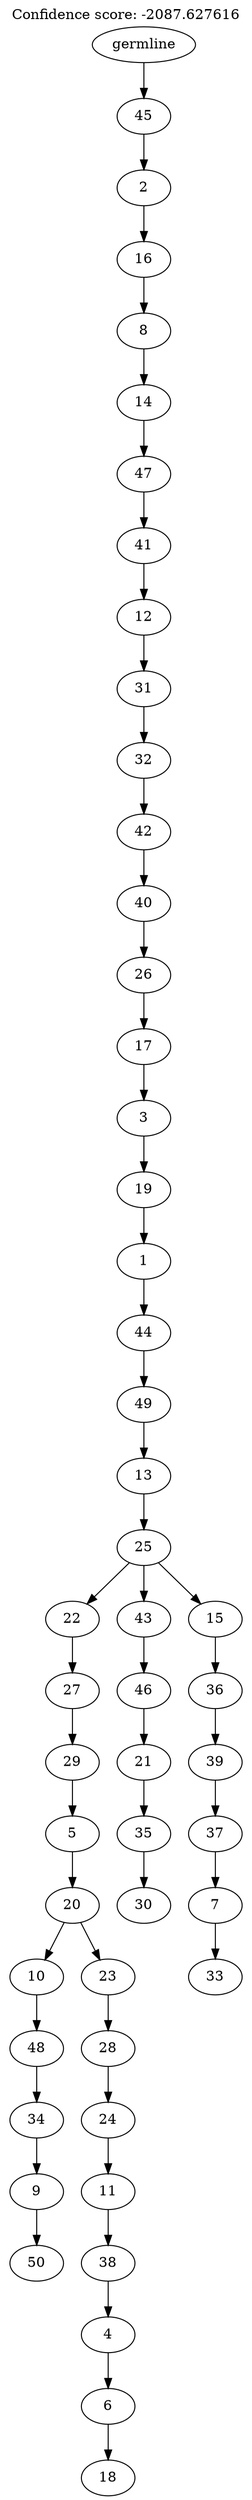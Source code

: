 digraph g {
	"49" -> "50";
	"50" [label="50"];
	"48" -> "49";
	"49" [label="9"];
	"47" -> "48";
	"48" [label="34"];
	"46" -> "47";
	"47" [label="48"];
	"44" -> "45";
	"45" [label="18"];
	"43" -> "44";
	"44" [label="6"];
	"42" -> "43";
	"43" [label="4"];
	"41" -> "42";
	"42" [label="38"];
	"40" -> "41";
	"41" [label="11"];
	"39" -> "40";
	"40" [label="24"];
	"38" -> "39";
	"39" [label="28"];
	"37" -> "38";
	"38" [label="23"];
	"37" -> "46";
	"46" [label="10"];
	"36" -> "37";
	"37" [label="20"];
	"35" -> "36";
	"36" [label="5"];
	"34" -> "35";
	"35" [label="29"];
	"33" -> "34";
	"34" [label="27"];
	"31" -> "32";
	"32" [label="30"];
	"30" -> "31";
	"31" [label="35"];
	"29" -> "30";
	"30" [label="21"];
	"28" -> "29";
	"29" [label="46"];
	"26" -> "27";
	"27" [label="33"];
	"25" -> "26";
	"26" [label="7"];
	"24" -> "25";
	"25" [label="37"];
	"23" -> "24";
	"24" [label="39"];
	"22" -> "23";
	"23" [label="36"];
	"21" -> "22";
	"22" [label="15"];
	"21" -> "28";
	"28" [label="43"];
	"21" -> "33";
	"33" [label="22"];
	"20" -> "21";
	"21" [label="25"];
	"19" -> "20";
	"20" [label="13"];
	"18" -> "19";
	"19" [label="49"];
	"17" -> "18";
	"18" [label="44"];
	"16" -> "17";
	"17" [label="1"];
	"15" -> "16";
	"16" [label="19"];
	"14" -> "15";
	"15" [label="3"];
	"13" -> "14";
	"14" [label="17"];
	"12" -> "13";
	"13" [label="26"];
	"11" -> "12";
	"12" [label="40"];
	"10" -> "11";
	"11" [label="42"];
	"9" -> "10";
	"10" [label="32"];
	"8" -> "9";
	"9" [label="31"];
	"7" -> "8";
	"8" [label="12"];
	"6" -> "7";
	"7" [label="41"];
	"5" -> "6";
	"6" [label="47"];
	"4" -> "5";
	"5" [label="14"];
	"3" -> "4";
	"4" [label="8"];
	"2" -> "3";
	"3" [label="16"];
	"1" -> "2";
	"2" [label="2"];
	"0" -> "1";
	"1" [label="45"];
	"0" [label="germline"];
	labelloc="t";
	label="Confidence score: -2087.627616";
}
